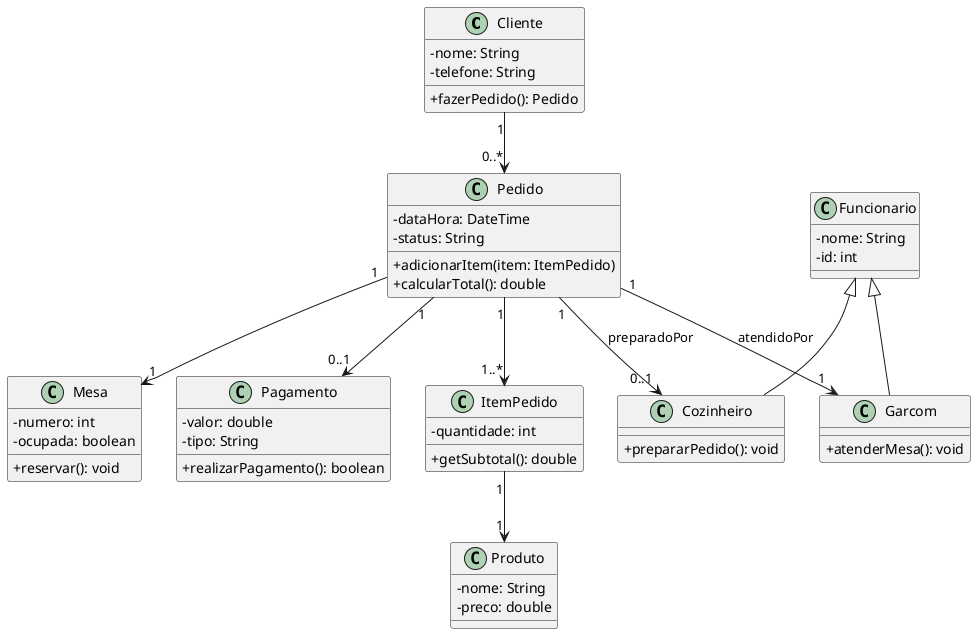@startuml
' Estilo opcional para deixar o diagrama mais bonito
skinparam classAttributeIconSize 0

' Classes principais
class Cliente {
  -nome: String
  -telefone: String
  +fazerPedido(): Pedido
}

class Pedido {
  -dataHora: DateTime
  -status: String
  +adicionarItem(item: ItemPedido)
  +calcularTotal(): double
}

class ItemPedido {
  -quantidade: int
  +getSubtotal(): double
}

class Produto {
  -nome: String
  -preco: double
}

class Funcionario {
  -nome: String
  -id: int
}

class Garcom {
  +atenderMesa(): void
}

class Cozinheiro {
  +prepararPedido(): void
}

class Mesa {
  -numero: int
  -ocupada: boolean
  +reservar(): void
}

class Pagamento {
  -valor: double
  -tipo: String
  +realizarPagamento(): boolean
}

' Relacionamentos
Cliente "1" --> "0..*" Pedido
Pedido "1" --> "1..*" ItemPedido
ItemPedido "1" --> "1" Produto
Pedido "1" --> "1" Mesa
Pedido "1" --> "0..1" Pagamento

Funcionario <|-- Garcom
Funcionario <|-- Cozinheiro

Pedido "1" --> "1" Garcom : atendidoPor
Pedido "1" --> "0..1" Cozinheiro : preparadoPor

@enduml
